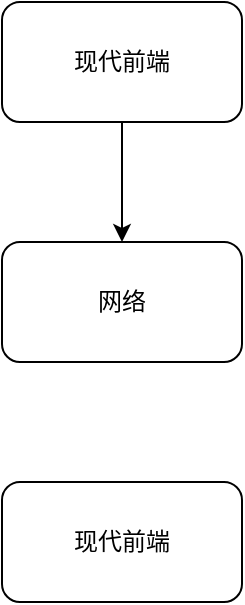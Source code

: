<mxfile version="16.1.0" type="github">
  <diagram id="ulIeYAHovhmhAu9V5S5R" name="Page-1">
    <mxGraphModel dx="1426" dy="801" grid="1" gridSize="10" guides="1" tooltips="1" connect="1" arrows="1" fold="1" page="1" pageScale="1" pageWidth="827" pageHeight="1169" math="0" shadow="0">
      <root>
        <mxCell id="0" />
        <mxCell id="1" parent="0" />
        <mxCell id="h8T1TJoiFMLlct1i7WOw-3" value="" style="edgeStyle=orthogonalEdgeStyle;rounded=0;orthogonalLoop=1;jettySize=auto;html=1;" edge="1" parent="1" source="h8T1TJoiFMLlct1i7WOw-1" target="h8T1TJoiFMLlct1i7WOw-2">
          <mxGeometry relative="1" as="geometry" />
        </mxCell>
        <mxCell id="h8T1TJoiFMLlct1i7WOw-1" value="现代前端" style="rounded=1;whiteSpace=wrap;html=1;" vertex="1" parent="1">
          <mxGeometry x="320" y="140" width="120" height="60" as="geometry" />
        </mxCell>
        <mxCell id="h8T1TJoiFMLlct1i7WOw-2" value="网络" style="rounded=1;whiteSpace=wrap;html=1;" vertex="1" parent="1">
          <mxGeometry x="320" y="260" width="120" height="60" as="geometry" />
        </mxCell>
        <mxCell id="h8T1TJoiFMLlct1i7WOw-4" value="现代前端" style="rounded=1;whiteSpace=wrap;html=1;" vertex="1" parent="1">
          <mxGeometry x="320" y="380" width="120" height="60" as="geometry" />
        </mxCell>
      </root>
    </mxGraphModel>
  </diagram>
</mxfile>
